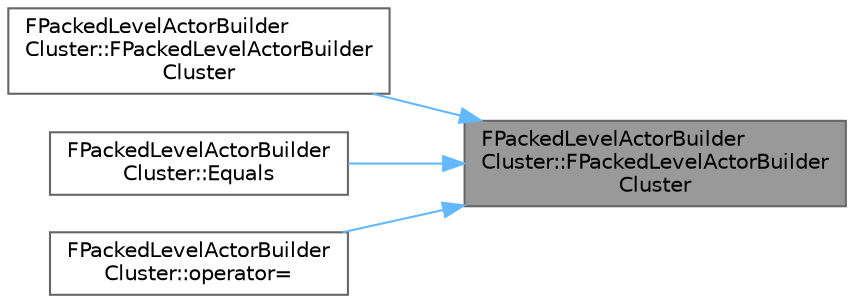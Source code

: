 digraph "FPackedLevelActorBuilderCluster::FPackedLevelActorBuilderCluster"
{
 // INTERACTIVE_SVG=YES
 // LATEX_PDF_SIZE
  bgcolor="transparent";
  edge [fontname=Helvetica,fontsize=10,labelfontname=Helvetica,labelfontsize=10];
  node [fontname=Helvetica,fontsize=10,shape=box,height=0.2,width=0.4];
  rankdir="RL";
  Node1 [id="Node000001",label="FPackedLevelActorBuilder\lCluster::FPackedLevelActorBuilder\lCluster",height=0.2,width=0.4,color="gray40", fillcolor="grey60", style="filled", fontcolor="black",tooltip=" "];
  Node1 -> Node2 [id="edge1_Node000001_Node000002",dir="back",color="steelblue1",style="solid",tooltip=" "];
  Node2 [id="Node000002",label="FPackedLevelActorBuilder\lCluster::FPackedLevelActorBuilder\lCluster",height=0.2,width=0.4,color="grey40", fillcolor="white", style="filled",URL="$d1/dab/classFPackedLevelActorBuilderCluster.html#a3e08343a59d9616b12aeaadf21aea1c9",tooltip=" "];
  Node1 -> Node3 [id="edge2_Node000001_Node000003",dir="back",color="steelblue1",style="solid",tooltip=" "];
  Node3 [id="Node000003",label="FPackedLevelActorBuilder\lCluster::Equals",height=0.2,width=0.4,color="grey40", fillcolor="white", style="filled",URL="$d1/dab/classFPackedLevelActorBuilderCluster.html#a9c6a6b45abbfbc8fc3d630103c74c70f",tooltip=" "];
  Node1 -> Node4 [id="edge3_Node000001_Node000004",dir="back",color="steelblue1",style="solid",tooltip=" "];
  Node4 [id="Node000004",label="FPackedLevelActorBuilder\lCluster::operator=",height=0.2,width=0.4,color="grey40", fillcolor="white", style="filled",URL="$d1/dab/classFPackedLevelActorBuilderCluster.html#af9a6d95a2e3406bae0549013c862e78c",tooltip=" "];
}

